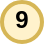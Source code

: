 <mxfile version="14.6.13" type="device"><diagram id="D94LuTaBJpoGVrlVP9Hm" name="Seite-1"><mxGraphModel dx="121" dy="108" grid="1" gridSize="10" guides="1" tooltips="1" connect="1" arrows="1" fold="1" page="1" pageScale="1" pageWidth="827" pageHeight="1169" math="0" shadow="0"><root><mxCell id="0"/><mxCell id="1" parent="0"/><mxCell id="4o4kkVrKAl8KPxKgXbUC-1" value="" style="group;fontStyle=1" parent="1" vertex="1" connectable="0"><mxGeometry x="40" y="39" width="20" height="21" as="geometry"/></mxCell><mxCell id="4o4kkVrKAl8KPxKgXbUC-2" value="" style="ellipse;whiteSpace=wrap;html=1;aspect=fixed;fillColor=#fff2cc;strokeColor=#d6b656;strokeWidth=2;fontStyle=1" parent="4o4kkVrKAl8KPxKgXbUC-1" vertex="1"><mxGeometry y="1" width="20" height="20" as="geometry"/></mxCell><mxCell id="4o4kkVrKAl8KPxKgXbUC-3" value="9" style="text;html=1;strokeColor=none;fillColor=none;align=center;verticalAlign=middle;whiteSpace=wrap;rounded=0;fontStyle=1" parent="4o4kkVrKAl8KPxKgXbUC-1" vertex="1"><mxGeometry x="5" width="10" height="20" as="geometry"/></mxCell></root></mxGraphModel></diagram></mxfile>